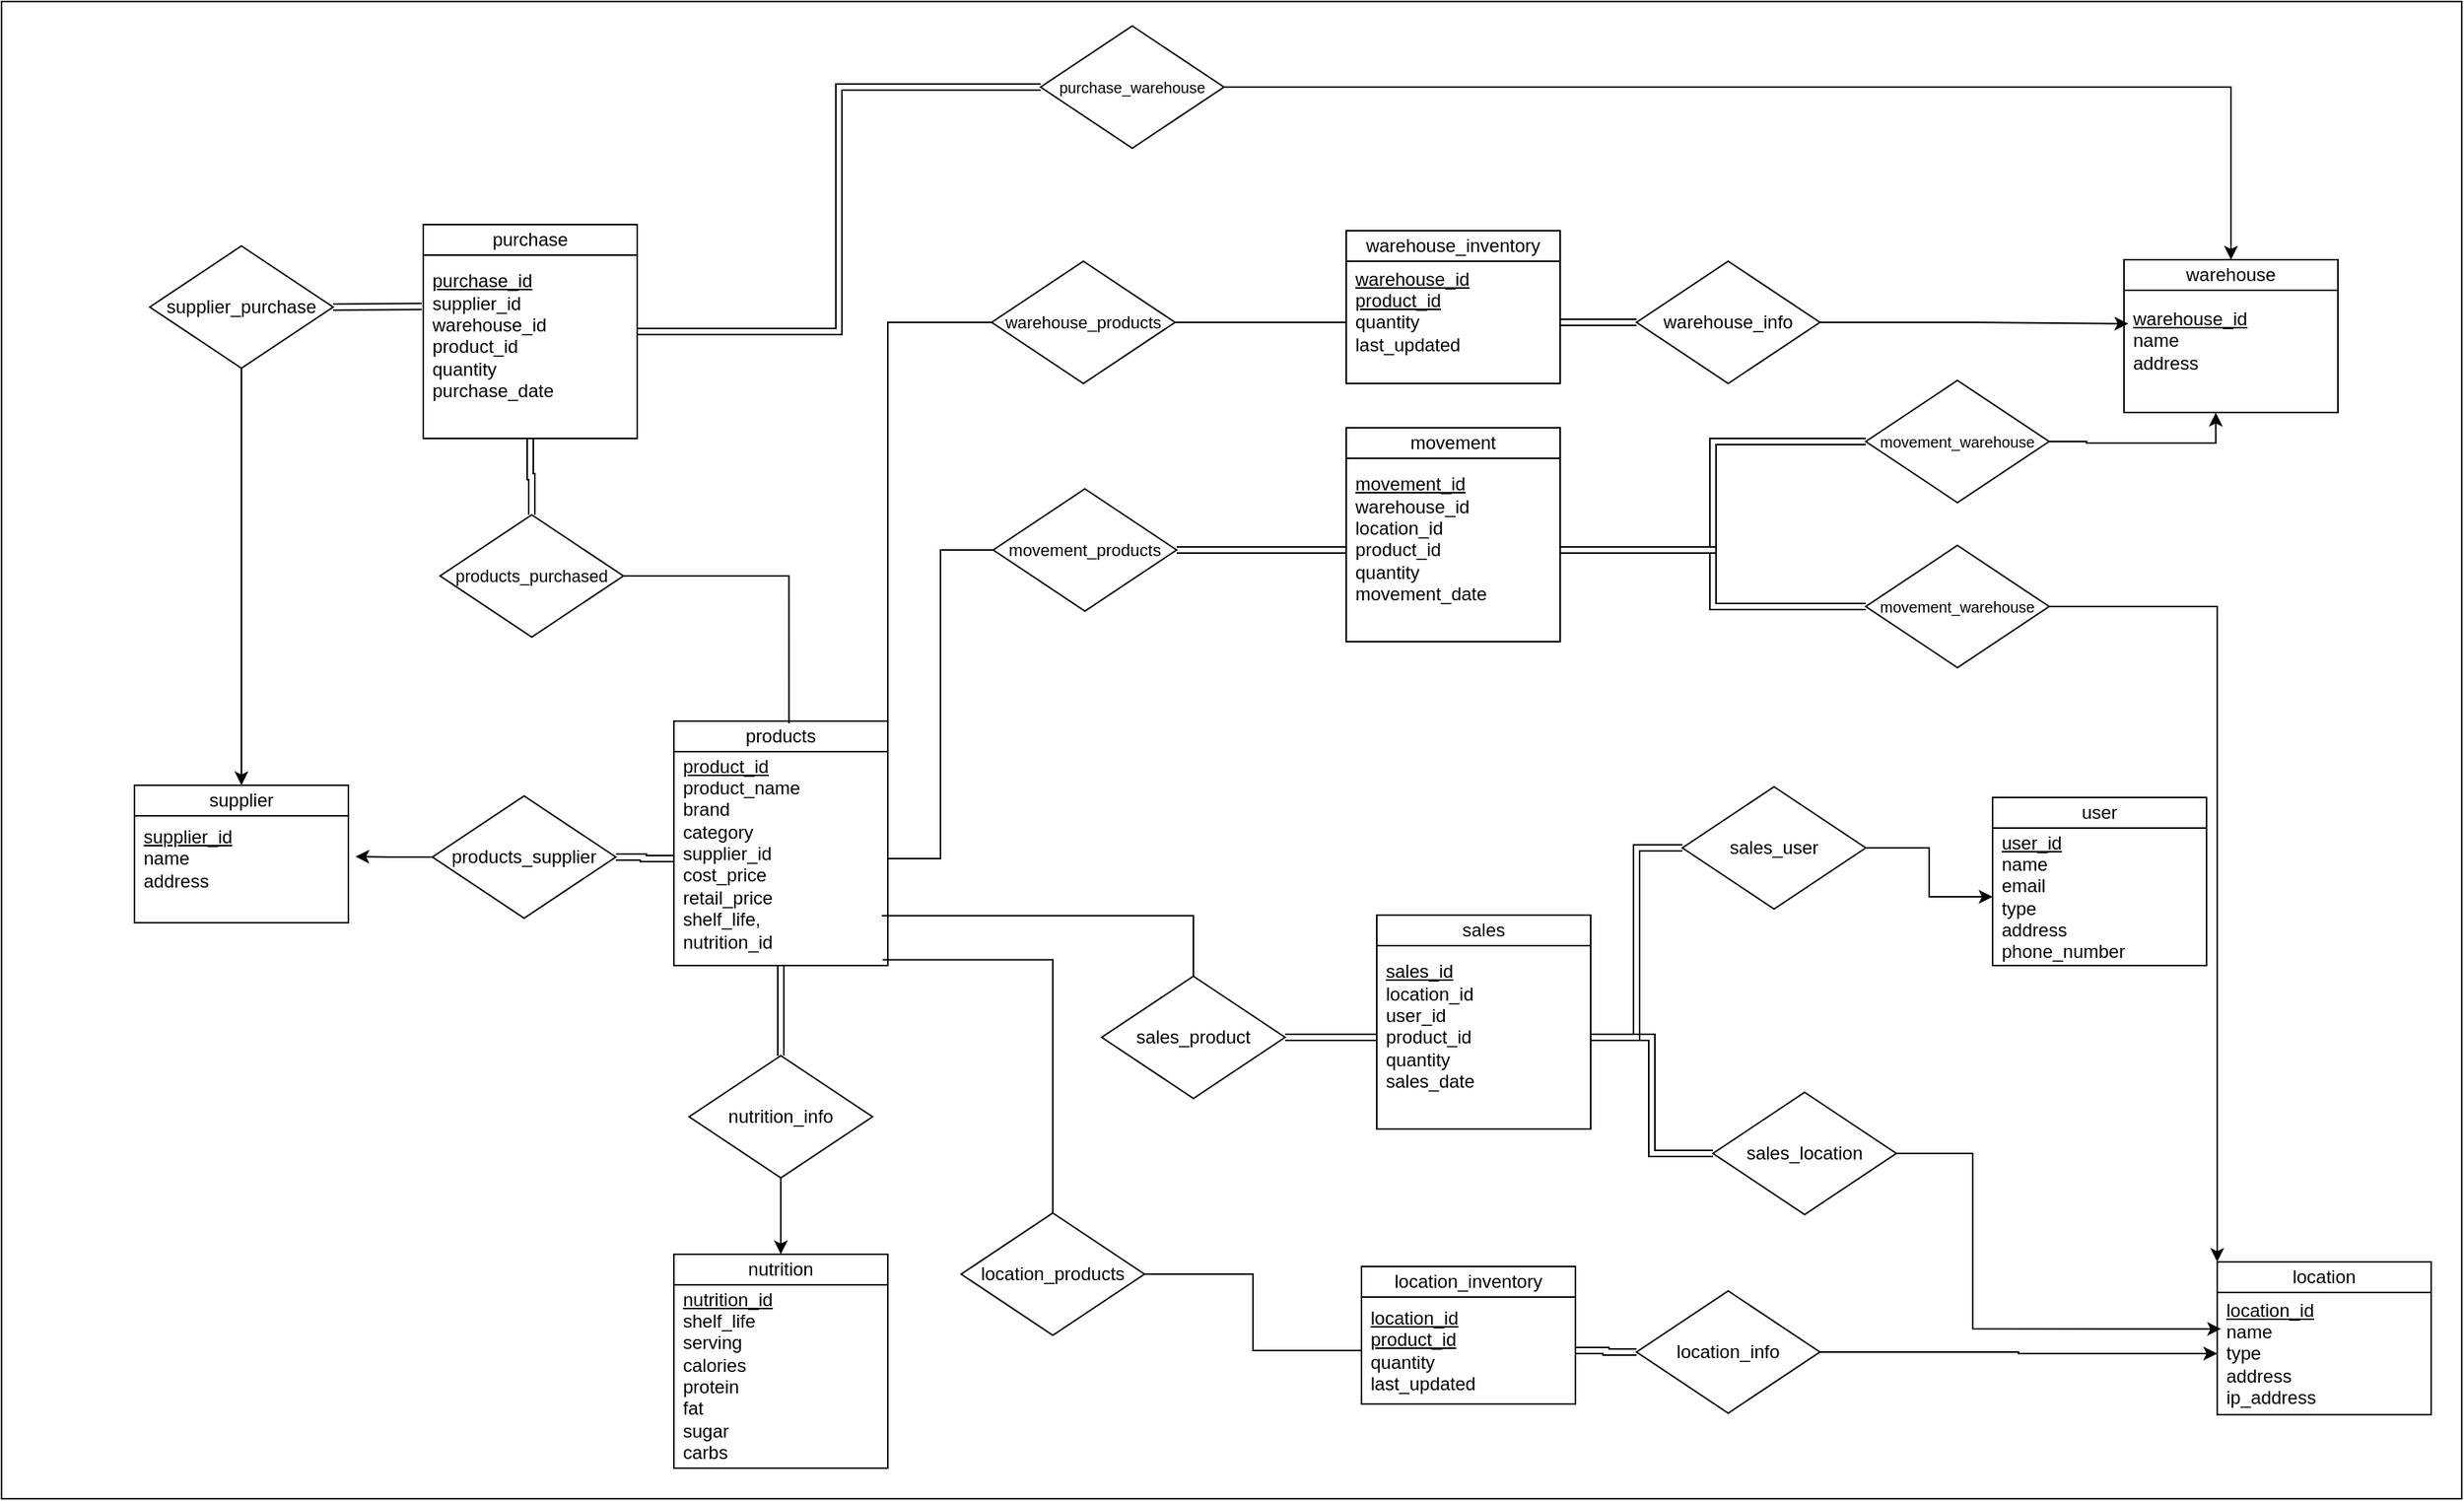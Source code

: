 <mxfile version="24.8.6">
  <diagram id="R2lEEEUBdFMjLlhIrx00" name="Page-1">
    <mxGraphModel dx="3813" dy="1569" grid="1" gridSize="10" guides="1" tooltips="1" connect="1" arrows="1" fold="1" page="1" pageScale="1" pageWidth="850" pageHeight="1100" math="0" shadow="0" extFonts="Permanent Marker^https://fonts.googleapis.com/css?family=Permanent+Marker">
      <root>
        <mxCell id="0" />
        <mxCell id="1" parent="0" />
        <mxCell id="z2-AAqR7datLfCW1ZJ1K-5" value="" style="rounded=0;whiteSpace=wrap;html=1;fillColor=none;" vertex="1" parent="1">
          <mxGeometry x="-390" y="10" width="1610" height="980" as="geometry" />
        </mxCell>
        <mxCell id="M1cJuR4M6LPj80I8JZXZ-1" value="supplier" style="swimlane;fontStyle=0;childLayout=stackLayout;horizontal=1;startSize=20;horizontalStack=0;resizeParent=1;resizeParentMax=0;resizeLast=0;collapsible=1;marginBottom=0;whiteSpace=wrap;html=1;spacing=2;" parent="1" vertex="1">
          <mxGeometry x="-303" y="523" width="140" height="90" as="geometry" />
        </mxCell>
        <mxCell id="M1cJuR4M6LPj80I8JZXZ-2" value="&lt;u&gt;supplier_id&lt;/u&gt;&lt;div&gt;name&lt;/div&gt;&lt;div&gt;address&lt;/div&gt;&lt;div&gt;&lt;br&gt;&lt;/div&gt;" style="text;strokeColor=none;fillColor=none;align=left;verticalAlign=middle;spacingLeft=4;spacingRight=4;overflow=hidden;points=[[0,0.5],[1,0.5]];portConstraint=eastwest;rotatable=0;whiteSpace=wrap;html=1;spacing=2;" parent="M1cJuR4M6LPj80I8JZXZ-1" vertex="1">
          <mxGeometry y="20" width="140" height="70" as="geometry" />
        </mxCell>
        <mxCell id="M1cJuR4M6LPj80I8JZXZ-3" value="warehouse_inventory" style="swimlane;fontStyle=0;childLayout=stackLayout;horizontal=1;startSize=20;horizontalStack=0;resizeParent=1;resizeParentMax=0;resizeLast=0;collapsible=1;marginBottom=0;whiteSpace=wrap;html=1;spacing=2;" parent="1" vertex="1">
          <mxGeometry x="490" y="160" width="140" height="100" as="geometry" />
        </mxCell>
        <mxCell id="M1cJuR4M6LPj80I8JZXZ-4" value="&lt;u&gt;warehouse_id&lt;/u&gt;&lt;div&gt;&lt;u&gt;product_id&lt;/u&gt;&lt;/div&gt;&lt;div&gt;quantity&lt;/div&gt;&lt;div&gt;last_updated&lt;/div&gt;&lt;div&gt;&lt;br&gt;&lt;/div&gt;" style="text;strokeColor=none;fillColor=none;align=left;verticalAlign=middle;spacingLeft=4;spacingRight=4;overflow=hidden;points=[[0,0.5],[1,0.5]];portConstraint=eastwest;rotatable=0;whiteSpace=wrap;html=1;spacing=2;" parent="M1cJuR4M6LPj80I8JZXZ-3" vertex="1">
          <mxGeometry y="20" width="140" height="80" as="geometry" />
        </mxCell>
        <mxCell id="M1cJuR4M6LPj80I8JZXZ-57" style="edgeStyle=orthogonalEdgeStyle;rounded=0;orthogonalLoop=1;jettySize=auto;html=1;entryX=0.5;entryY=0;entryDx=0;entryDy=0;shape=link;" parent="1" source="M1cJuR4M6LPj80I8JZXZ-5" target="M1cJuR4M6LPj80I8JZXZ-22" edge="1">
          <mxGeometry relative="1" as="geometry" />
        </mxCell>
        <mxCell id="M1cJuR4M6LPj80I8JZXZ-5" value="products" style="swimlane;fontStyle=0;childLayout=stackLayout;horizontal=1;startSize=20;horizontalStack=0;resizeParent=1;resizeParentMax=0;resizeLast=0;collapsible=1;marginBottom=0;whiteSpace=wrap;html=1;spacing=2;" parent="1" vertex="1">
          <mxGeometry x="50" y="481" width="140" height="160" as="geometry" />
        </mxCell>
        <mxCell id="M1cJuR4M6LPj80I8JZXZ-6" value="&lt;div&gt;&lt;span&gt;&lt;/span&gt;&lt;span&gt;&lt;/span&gt;&lt;span style=&quot;white-space: pre-wrap;&quot;&gt;&lt;u&gt;product_id&lt;br&gt;&lt;/u&gt;product_name&lt;br&gt;brand&lt;br&gt;category&lt;br&gt;supplier_id&lt;br&gt;cost_price&lt;br&gt;retail_price&lt;br&gt;shelf_life,&lt;br&gt;nutrition_id&lt;br&gt;&lt;br&gt;&lt;/span&gt;&lt;/div&gt;" style="text;strokeColor=none;fillColor=none;align=left;verticalAlign=middle;spacingLeft=4;spacingRight=4;overflow=hidden;points=[[0,0.5],[1,0.5]];portConstraint=eastwest;rotatable=0;whiteSpace=wrap;html=1;spacing=2;" parent="M1cJuR4M6LPj80I8JZXZ-5" vertex="1">
          <mxGeometry y="20" width="140" height="140" as="geometry" />
        </mxCell>
        <mxCell id="M1cJuR4M6LPj80I8JZXZ-7" value="location_inventory" style="swimlane;fontStyle=0;childLayout=stackLayout;horizontal=1;startSize=20;horizontalStack=0;resizeParent=1;resizeParentMax=0;resizeLast=0;collapsible=1;marginBottom=0;whiteSpace=wrap;html=1;spacing=2;" parent="1" vertex="1">
          <mxGeometry x="500" y="838" width="140" height="90" as="geometry" />
        </mxCell>
        <mxCell id="M1cJuR4M6LPj80I8JZXZ-8" value="&lt;div&gt;&lt;span&gt;&lt;/span&gt;&lt;span&gt;&lt;/span&gt;&lt;span&gt;&lt;/span&gt;&lt;span style=&quot;white-space: pre-wrap;&quot;&gt;&lt;u&gt;location_id&lt;br&gt;product_id&lt;br&gt;&lt;/u&gt;quantity&lt;br&gt;last_updated&lt;br&gt;&lt;/span&gt;&lt;/div&gt;" style="text;strokeColor=none;fillColor=none;align=left;verticalAlign=middle;spacingLeft=4;spacingRight=4;overflow=hidden;points=[[0,0.5],[1,0.5]];portConstraint=eastwest;rotatable=0;whiteSpace=wrap;html=1;spacing=2;" parent="M1cJuR4M6LPj80I8JZXZ-7" vertex="1">
          <mxGeometry y="20" width="140" height="70" as="geometry" />
        </mxCell>
        <mxCell id="M1cJuR4M6LPj80I8JZXZ-9" value="warehouse" style="swimlane;fontStyle=0;childLayout=stackLayout;horizontal=1;startSize=20;horizontalStack=0;resizeParent=1;resizeParentMax=0;resizeLast=0;collapsible=1;marginBottom=0;whiteSpace=wrap;html=1;spacing=2;" parent="1" vertex="1">
          <mxGeometry x="999" y="179" width="140" height="100" as="geometry" />
        </mxCell>
        <mxCell id="M1cJuR4M6LPj80I8JZXZ-10" value="&lt;u&gt;warehouse_id&lt;/u&gt;&lt;div&gt;name&lt;/div&gt;&lt;div&gt;address&lt;/div&gt;&lt;div&gt;&lt;br&gt;&lt;/div&gt;" style="text;strokeColor=none;fillColor=none;align=left;verticalAlign=middle;spacingLeft=4;spacingRight=4;overflow=hidden;points=[[0,0.5],[1,0.5]];portConstraint=eastwest;rotatable=0;whiteSpace=wrap;html=1;spacing=2;" parent="M1cJuR4M6LPj80I8JZXZ-9" vertex="1">
          <mxGeometry y="20" width="140" height="80" as="geometry" />
        </mxCell>
        <mxCell id="M1cJuR4M6LPj80I8JZXZ-11" value="location" style="swimlane;fontStyle=0;childLayout=stackLayout;horizontal=1;startSize=20;horizontalStack=0;resizeParent=1;resizeParentMax=0;resizeLast=0;collapsible=1;marginBottom=0;whiteSpace=wrap;html=1;spacing=2;" parent="1" vertex="1">
          <mxGeometry x="1060" y="835" width="140" height="100" as="geometry" />
        </mxCell>
        <mxCell id="M1cJuR4M6LPj80I8JZXZ-12" value="&lt;u&gt;location_id&lt;/u&gt;&lt;div&gt;name&lt;/div&gt;&lt;div&gt;type&lt;/div&gt;&lt;div&gt;address&lt;/div&gt;&lt;div&gt;ip_address&lt;/div&gt;" style="text;strokeColor=none;fillColor=none;align=left;verticalAlign=middle;spacingLeft=4;spacingRight=4;overflow=hidden;points=[[0,0.5],[1,0.5]];portConstraint=eastwest;rotatable=0;whiteSpace=wrap;html=1;spacing=2;" parent="M1cJuR4M6LPj80I8JZXZ-11" vertex="1">
          <mxGeometry y="20" width="140" height="80" as="geometry" />
        </mxCell>
        <mxCell id="M1cJuR4M6LPj80I8JZXZ-13" value="user" style="swimlane;fontStyle=0;childLayout=stackLayout;horizontal=1;startSize=20;horizontalStack=0;resizeParent=1;resizeParentMax=0;resizeLast=0;collapsible=1;marginBottom=0;whiteSpace=wrap;html=1;spacing=2;" parent="1" vertex="1">
          <mxGeometry x="913" y="531" width="140" height="110" as="geometry" />
        </mxCell>
        <mxCell id="M1cJuR4M6LPj80I8JZXZ-14" value="&lt;u&gt;user_id&lt;/u&gt;&lt;div&gt;name&lt;/div&gt;&lt;div&gt;email&lt;/div&gt;&lt;div&gt;type&lt;/div&gt;&lt;div&gt;address&lt;/div&gt;&lt;div&gt;phone_number&lt;/div&gt;" style="text;strokeColor=none;fillColor=none;align=left;verticalAlign=middle;spacingLeft=4;spacingRight=4;overflow=hidden;points=[[0,0.5],[1,0.5]];portConstraint=eastwest;rotatable=0;whiteSpace=wrap;html=1;spacing=2;" parent="M1cJuR4M6LPj80I8JZXZ-13" vertex="1">
          <mxGeometry y="20" width="140" height="90" as="geometry" />
        </mxCell>
        <mxCell id="M1cJuR4M6LPj80I8JZXZ-15" value="nutrition" style="swimlane;fontStyle=0;childLayout=stackLayout;horizontal=1;startSize=20;horizontalStack=0;resizeParent=1;resizeParentMax=0;resizeLast=0;collapsible=1;marginBottom=0;whiteSpace=wrap;html=1;spacing=2;" parent="1" vertex="1">
          <mxGeometry x="50" y="830" width="140" height="140" as="geometry" />
        </mxCell>
        <mxCell id="M1cJuR4M6LPj80I8JZXZ-16" value="&lt;u&gt;nutrition_id&lt;/u&gt;&lt;div&gt;shelf_life&lt;/div&gt;&lt;div&gt;serving&lt;/div&gt;&lt;div&gt;calories&lt;/div&gt;&lt;div&gt;protein&lt;/div&gt;&lt;div&gt;fat&lt;/div&gt;&lt;div&gt;sugar&lt;/div&gt;&lt;div&gt;carbs&lt;/div&gt;&lt;div&gt;&lt;br&gt;&lt;/div&gt;&lt;div&gt;&lt;br&gt;&lt;/div&gt;" style="text;strokeColor=none;fillColor=none;align=left;verticalAlign=middle;spacingLeft=4;spacingRight=4;overflow=hidden;points=[[0,0.5],[1,0.5]];portConstraint=eastwest;rotatable=0;whiteSpace=wrap;html=1;spacing=2;" parent="M1cJuR4M6LPj80I8JZXZ-15" vertex="1">
          <mxGeometry y="20" width="140" height="120" as="geometry" />
        </mxCell>
        <mxCell id="M1cJuR4M6LPj80I8JZXZ-67" style="edgeStyle=orthogonalEdgeStyle;rounded=0;orthogonalLoop=1;jettySize=auto;html=1;entryX=0.5;entryY=0;entryDx=0;entryDy=0;exitX=0.5;exitY=1;exitDx=0;exitDy=0;exitPerimeter=0;" parent="1" source="M1cJuR4M6LPj80I8JZXZ-20" target="M1cJuR4M6LPj80I8JZXZ-1" edge="1">
          <mxGeometry relative="1" as="geometry">
            <mxPoint x="-228" y="250" as="sourcePoint" />
            <mxPoint x="-233" y="523" as="targetPoint" />
          </mxGeometry>
        </mxCell>
        <mxCell id="M1cJuR4M6LPj80I8JZXZ-20" value="supplier_purchase" style="rhombus;whiteSpace=wrap;html=1;" parent="1" vertex="1">
          <mxGeometry x="-293" y="170" width="120" height="80" as="geometry" />
        </mxCell>
        <mxCell id="M1cJuR4M6LPj80I8JZXZ-58" style="edgeStyle=orthogonalEdgeStyle;rounded=0;orthogonalLoop=1;jettySize=auto;html=1;entryX=0.5;entryY=0;entryDx=0;entryDy=0;" parent="1" source="M1cJuR4M6LPj80I8JZXZ-22" target="M1cJuR4M6LPj80I8JZXZ-15" edge="1">
          <mxGeometry relative="1" as="geometry" />
        </mxCell>
        <mxCell id="M1cJuR4M6LPj80I8JZXZ-22" value="nutrition_info" style="rhombus;whiteSpace=wrap;html=1;" parent="1" vertex="1">
          <mxGeometry x="60" y="700" width="120" height="80" as="geometry" />
        </mxCell>
        <mxCell id="M1cJuR4M6LPj80I8JZXZ-24" value="warehouse_info" style="rhombus;whiteSpace=wrap;html=1;" parent="1" vertex="1">
          <mxGeometry x="680" y="180" width="120" height="80" as="geometry" />
        </mxCell>
        <mxCell id="mIFWNlDHHsfMtyNEvNPU-16" style="edgeStyle=orthogonalEdgeStyle;rounded=0;orthogonalLoop=1;jettySize=auto;html=1;" parent="1" source="M1cJuR4M6LPj80I8JZXZ-25" target="M1cJuR4M6LPj80I8JZXZ-12" edge="1">
          <mxGeometry relative="1" as="geometry" />
        </mxCell>
        <mxCell id="M1cJuR4M6LPj80I8JZXZ-25" value="location_info" style="rhombus;whiteSpace=wrap;html=1;" parent="1" vertex="1">
          <mxGeometry x="680" y="854" width="120" height="80" as="geometry" />
        </mxCell>
        <mxCell id="M1cJuR4M6LPj80I8JZXZ-33" value="sales_product" style="rhombus;whiteSpace=wrap;html=1;" parent="1" vertex="1">
          <mxGeometry x="330" y="648" width="120" height="80" as="geometry" />
        </mxCell>
        <mxCell id="M1cJuR4M6LPj80I8JZXZ-36" style="edgeStyle=orthogonalEdgeStyle;rounded=0;orthogonalLoop=1;jettySize=auto;html=1;exitX=1;exitY=0.5;exitDx=0;exitDy=0;entryX=0.02;entryY=0.274;entryDx=0;entryDy=0;entryPerimeter=0;" parent="1" source="M1cJuR4M6LPj80I8JZXZ-24" target="M1cJuR4M6LPj80I8JZXZ-10" edge="1">
          <mxGeometry relative="1" as="geometry" />
        </mxCell>
        <mxCell id="M1cJuR4M6LPj80I8JZXZ-60" style="edgeStyle=orthogonalEdgeStyle;rounded=0;orthogonalLoop=1;jettySize=auto;html=1;entryX=0.5;entryY=0;entryDx=0;entryDy=0;endArrow=none;endFill=0;shape=link;" parent="1" source="M1cJuR4M6LPj80I8JZXZ-37" target="M1cJuR4M6LPj80I8JZXZ-59" edge="1">
          <mxGeometry relative="1" as="geometry" />
        </mxCell>
        <mxCell id="mIFWNlDHHsfMtyNEvNPU-23" style="edgeStyle=orthogonalEdgeStyle;rounded=0;orthogonalLoop=1;jettySize=auto;html=1;entryX=0;entryY=0.5;entryDx=0;entryDy=0;shape=link;" parent="1" source="M1cJuR4M6LPj80I8JZXZ-37" target="M1cJuR4M6LPj80I8JZXZ-48" edge="1">
          <mxGeometry relative="1" as="geometry" />
        </mxCell>
        <mxCell id="M1cJuR4M6LPj80I8JZXZ-37" value="purchase" style="swimlane;fontStyle=0;childLayout=stackLayout;horizontal=1;startSize=20;horizontalStack=0;resizeParent=1;resizeParentMax=0;resizeLast=0;collapsible=1;marginBottom=0;whiteSpace=wrap;html=1;spacing=2;" parent="1" vertex="1">
          <mxGeometry x="-114" y="156" width="140" height="140" as="geometry" />
        </mxCell>
        <mxCell id="M1cJuR4M6LPj80I8JZXZ-38" value="&lt;u&gt;purchase_id&lt;/u&gt;&lt;div&gt;supplier_id&lt;/div&gt;&lt;div&gt;warehouse_id&lt;/div&gt;&lt;div&gt;product_id&lt;/div&gt;&lt;div&gt;quantity&lt;/div&gt;&lt;div&gt;purchase_date&lt;/div&gt;&lt;div&gt;&lt;br&gt;&lt;/div&gt;" style="text;strokeColor=none;fillColor=none;align=left;verticalAlign=middle;spacingLeft=4;spacingRight=4;overflow=hidden;points=[[0,0.5],[1,0.5]];portConstraint=eastwest;rotatable=0;whiteSpace=wrap;html=1;spacing=2;" parent="M1cJuR4M6LPj80I8JZXZ-37" vertex="1">
          <mxGeometry y="20" width="140" height="120" as="geometry" />
        </mxCell>
        <mxCell id="M1cJuR4M6LPj80I8JZXZ-41" value="sales" style="swimlane;fontStyle=0;childLayout=stackLayout;horizontal=1;startSize=20;horizontalStack=0;resizeParent=1;resizeParentMax=0;resizeLast=0;collapsible=1;marginBottom=0;whiteSpace=wrap;html=1;spacing=2;" parent="1" vertex="1">
          <mxGeometry x="510" y="608" width="140" height="140" as="geometry" />
        </mxCell>
        <mxCell id="M1cJuR4M6LPj80I8JZXZ-42" value="&lt;u&gt;sales_id&lt;/u&gt;&lt;div&gt;location_id&lt;/div&gt;&lt;div&gt;user_id&lt;/div&gt;&lt;div&gt;product_id&lt;/div&gt;&lt;div&gt;quantity&lt;/div&gt;&lt;div&gt;sales_date&lt;/div&gt;&lt;div&gt;&lt;br&gt;&lt;/div&gt;" style="text;strokeColor=none;fillColor=none;align=left;verticalAlign=middle;spacingLeft=4;spacingRight=4;overflow=hidden;points=[[0,0.5],[1,0.5]];portConstraint=eastwest;rotatable=0;whiteSpace=wrap;html=1;spacing=2;" parent="M1cJuR4M6LPj80I8JZXZ-41" vertex="1">
          <mxGeometry y="20" width="140" height="120" as="geometry" />
        </mxCell>
        <mxCell id="M1cJuR4M6LPj80I8JZXZ-47" value="" style="endArrow=classic;html=1;rounded=0;entryX=1;entryY=0.5;entryDx=0;entryDy=0;exitX=-0.007;exitY=0.28;exitDx=0;exitDy=0;exitPerimeter=0;shape=link;" parent="1" source="M1cJuR4M6LPj80I8JZXZ-38" target="M1cJuR4M6LPj80I8JZXZ-20" edge="1">
          <mxGeometry width="50" height="50" relative="1" as="geometry">
            <mxPoint x="-30" y="210" as="sourcePoint" />
            <mxPoint x="80" y="380" as="targetPoint" />
          </mxGeometry>
        </mxCell>
        <mxCell id="M1cJuR4M6LPj80I8JZXZ-52" style="edgeStyle=orthogonalEdgeStyle;rounded=0;orthogonalLoop=1;jettySize=auto;html=1;entryX=0.5;entryY=0;entryDx=0;entryDy=0;" parent="1" source="M1cJuR4M6LPj80I8JZXZ-48" target="M1cJuR4M6LPj80I8JZXZ-9" edge="1">
          <mxGeometry relative="1" as="geometry" />
        </mxCell>
        <mxCell id="M1cJuR4M6LPj80I8JZXZ-48" value="&lt;font style=&quot;font-size: 10px;&quot;&gt;purchase_warehouse&lt;/font&gt;" style="rhombus;whiteSpace=wrap;html=1;" parent="1" vertex="1">
          <mxGeometry x="290" y="26" width="120" height="80" as="geometry" />
        </mxCell>
        <mxCell id="M1cJuR4M6LPj80I8JZXZ-50" style="edgeStyle=orthogonalEdgeStyle;rounded=0;orthogonalLoop=1;jettySize=auto;html=1;entryX=0;entryY=0.5;entryDx=0;entryDy=0;shape=link;" parent="1" source="M1cJuR4M6LPj80I8JZXZ-4" target="M1cJuR4M6LPj80I8JZXZ-24" edge="1">
          <mxGeometry relative="1" as="geometry" />
        </mxCell>
        <mxCell id="M1cJuR4M6LPj80I8JZXZ-59" value="&lt;font style=&quot;font-size: 11px;&quot;&gt;products_purchased&lt;/font&gt;" style="rhombus;whiteSpace=wrap;html=1;" parent="1" vertex="1">
          <mxGeometry x="-103" y="346" width="120" height="80" as="geometry" />
        </mxCell>
        <mxCell id="M1cJuR4M6LPj80I8JZXZ-63" value="products_supplier" style="rhombus;whiteSpace=wrap;html=1;" parent="1" vertex="1">
          <mxGeometry x="-108" y="530" width="120" height="80" as="geometry" />
        </mxCell>
        <mxCell id="M1cJuR4M6LPj80I8JZXZ-64" style="edgeStyle=orthogonalEdgeStyle;rounded=0;orthogonalLoop=1;jettySize=auto;html=1;entryX=1;entryY=0.5;entryDx=0;entryDy=0;endArrow=none;endFill=0;shape=link;" parent="1" source="M1cJuR4M6LPj80I8JZXZ-6" target="M1cJuR4M6LPj80I8JZXZ-63" edge="1">
          <mxGeometry relative="1" as="geometry" />
        </mxCell>
        <mxCell id="M1cJuR4M6LPj80I8JZXZ-65" style="edgeStyle=orthogonalEdgeStyle;rounded=0;orthogonalLoop=1;jettySize=auto;html=1;entryX=1.033;entryY=0.381;entryDx=0;entryDy=0;entryPerimeter=0;" parent="1" source="M1cJuR4M6LPj80I8JZXZ-63" target="M1cJuR4M6LPj80I8JZXZ-2" edge="1">
          <mxGeometry relative="1" as="geometry" />
        </mxCell>
        <mxCell id="M1cJuR4M6LPj80I8JZXZ-68" style="edgeStyle=orthogonalEdgeStyle;rounded=0;orthogonalLoop=1;jettySize=auto;html=1;entryX=0.538;entryY=0.009;entryDx=0;entryDy=0;entryPerimeter=0;endArrow=none;endFill=0;" parent="1" source="M1cJuR4M6LPj80I8JZXZ-59" target="M1cJuR4M6LPj80I8JZXZ-5" edge="1">
          <mxGeometry relative="1" as="geometry" />
        </mxCell>
        <mxCell id="M1cJuR4M6LPj80I8JZXZ-73" style="edgeStyle=orthogonalEdgeStyle;rounded=0;orthogonalLoop=1;jettySize=auto;html=1;entryX=1;entryY=0;entryDx=0;entryDy=0;endArrow=none;endFill=0;" parent="1" source="M1cJuR4M6LPj80I8JZXZ-70" target="M1cJuR4M6LPj80I8JZXZ-5" edge="1">
          <mxGeometry relative="1" as="geometry" />
        </mxCell>
        <mxCell id="M1cJuR4M6LPj80I8JZXZ-70" value="&lt;font style=&quot;font-size: 11px;&quot;&gt;warehouse_products&lt;/font&gt;" style="rhombus;whiteSpace=wrap;html=1;" parent="1" vertex="1">
          <mxGeometry x="258" y="180" width="120" height="80" as="geometry" />
        </mxCell>
        <mxCell id="M1cJuR4M6LPj80I8JZXZ-72" style="edgeStyle=orthogonalEdgeStyle;rounded=0;orthogonalLoop=1;jettySize=auto;html=1;exitX=0.5;exitY=1;exitDx=0;exitDy=0;" parent="1" source="M1cJuR4M6LPj80I8JZXZ-70" target="M1cJuR4M6LPj80I8JZXZ-70" edge="1">
          <mxGeometry relative="1" as="geometry" />
        </mxCell>
        <mxCell id="M1cJuR4M6LPj80I8JZXZ-74" value="location_products" style="rhombus;whiteSpace=wrap;html=1;" parent="1" vertex="1">
          <mxGeometry x="238" y="803" width="120" height="80" as="geometry" />
        </mxCell>
        <mxCell id="M1cJuR4M6LPj80I8JZXZ-79" style="edgeStyle=orthogonalEdgeStyle;rounded=0;orthogonalLoop=1;jettySize=auto;html=1;entryX=1;entryY=0.5;entryDx=0;entryDy=0;endArrow=none;endFill=0;" parent="1" source="M1cJuR4M6LPj80I8JZXZ-8" target="M1cJuR4M6LPj80I8JZXZ-74" edge="1">
          <mxGeometry relative="1" as="geometry" />
        </mxCell>
        <mxCell id="M1cJuR4M6LPj80I8JZXZ-80" style="edgeStyle=orthogonalEdgeStyle;rounded=0;orthogonalLoop=1;jettySize=auto;html=1;entryX=0;entryY=0.5;entryDx=0;entryDy=0;shape=link;" parent="1" source="M1cJuR4M6LPj80I8JZXZ-8" target="M1cJuR4M6LPj80I8JZXZ-25" edge="1">
          <mxGeometry relative="1" as="geometry" />
        </mxCell>
        <mxCell id="M1cJuR4M6LPj80I8JZXZ-81" value="movement" style="swimlane;fontStyle=0;childLayout=stackLayout;horizontal=1;startSize=20;horizontalStack=0;resizeParent=1;resizeParentMax=0;resizeLast=0;collapsible=1;marginBottom=0;whiteSpace=wrap;html=1;spacing=2;" parent="1" vertex="1">
          <mxGeometry x="490" y="289" width="140" height="140" as="geometry" />
        </mxCell>
        <mxCell id="M1cJuR4M6LPj80I8JZXZ-82" value="&lt;u&gt;movement_id&lt;/u&gt;&lt;div&gt;warehouse_id&lt;/div&gt;&lt;div&gt;location_id&lt;/div&gt;&lt;div&gt;product_id&lt;/div&gt;&lt;div&gt;quantity&lt;/div&gt;&lt;div&gt;movement_date&lt;/div&gt;&lt;div&gt;&lt;br&gt;&lt;/div&gt;" style="text;strokeColor=none;fillColor=none;align=left;verticalAlign=middle;spacingLeft=4;spacingRight=4;overflow=hidden;points=[[0,0.5],[1,0.5]];portConstraint=eastwest;rotatable=0;whiteSpace=wrap;html=1;spacing=2;" parent="M1cJuR4M6LPj80I8JZXZ-81" vertex="1">
          <mxGeometry y="20" width="140" height="120" as="geometry" />
        </mxCell>
        <mxCell id="M1cJuR4M6LPj80I8JZXZ-83" value="&lt;font style=&quot;font-size: 10px;&quot;&gt;movement_warehouse&lt;/font&gt;" style="rhombus;whiteSpace=wrap;html=1;" parent="1" vertex="1">
          <mxGeometry x="830" y="258" width="120" height="80" as="geometry" />
        </mxCell>
        <mxCell id="mIFWNlDHHsfMtyNEvNPU-5" style="edgeStyle=orthogonalEdgeStyle;rounded=0;orthogonalLoop=1;jettySize=auto;html=1;entryX=0;entryY=0;entryDx=0;entryDy=0;" parent="1" source="mIFWNlDHHsfMtyNEvNPU-2" target="M1cJuR4M6LPj80I8JZXZ-11" edge="1">
          <mxGeometry relative="1" as="geometry" />
        </mxCell>
        <mxCell id="mIFWNlDHHsfMtyNEvNPU-2" value="&lt;font style=&quot;font-size: 10px;&quot;&gt;movement_warehouse&lt;/font&gt;" style="rhombus;whiteSpace=wrap;html=1;" parent="1" vertex="1">
          <mxGeometry x="830" y="366" width="120" height="80" as="geometry" />
        </mxCell>
        <mxCell id="mIFWNlDHHsfMtyNEvNPU-9" style="edgeStyle=orthogonalEdgeStyle;rounded=0;orthogonalLoop=1;jettySize=auto;html=1;entryX=0;entryY=0.5;entryDx=0;entryDy=0;shape=link;" parent="1" source="M1cJuR4M6LPj80I8JZXZ-82" target="M1cJuR4M6LPj80I8JZXZ-83" edge="1">
          <mxGeometry relative="1" as="geometry" />
        </mxCell>
        <mxCell id="mIFWNlDHHsfMtyNEvNPU-10" style="edgeStyle=orthogonalEdgeStyle;rounded=0;orthogonalLoop=1;jettySize=auto;html=1;entryX=0;entryY=0.5;entryDx=0;entryDy=0;shape=link;" parent="1" source="M1cJuR4M6LPj80I8JZXZ-82" target="mIFWNlDHHsfMtyNEvNPU-2" edge="1">
          <mxGeometry relative="1" as="geometry" />
        </mxCell>
        <mxCell id="mIFWNlDHHsfMtyNEvNPU-14" style="edgeStyle=orthogonalEdgeStyle;rounded=0;orthogonalLoop=1;jettySize=auto;html=1;exitX=0;exitY=0.5;exitDx=0;exitDy=0;entryX=1;entryY=0.5;entryDx=0;entryDy=0;endArrow=none;endFill=0;" parent="1" source="mIFWNlDHHsfMtyNEvNPU-12" target="M1cJuR4M6LPj80I8JZXZ-6" edge="1">
          <mxGeometry relative="1" as="geometry" />
        </mxCell>
        <mxCell id="mIFWNlDHHsfMtyNEvNPU-12" value="&lt;font style=&quot;font-size: 11px;&quot;&gt;movement_products&lt;/font&gt;" style="rhombus;whiteSpace=wrap;html=1;" parent="1" vertex="1">
          <mxGeometry x="259" y="329" width="120" height="80" as="geometry" />
        </mxCell>
        <mxCell id="mIFWNlDHHsfMtyNEvNPU-18" style="edgeStyle=orthogonalEdgeStyle;rounded=0;orthogonalLoop=1;jettySize=auto;html=1;entryX=1;entryY=0.5;entryDx=0;entryDy=0;shape=link;" parent="1" source="M1cJuR4M6LPj80I8JZXZ-82" target="mIFWNlDHHsfMtyNEvNPU-12" edge="1">
          <mxGeometry relative="1" as="geometry" />
        </mxCell>
        <mxCell id="mIFWNlDHHsfMtyNEvNPU-19" style="edgeStyle=orthogonalEdgeStyle;rounded=0;orthogonalLoop=1;jettySize=auto;html=1;entryX=0.429;entryY=1.002;entryDx=0;entryDy=0;entryPerimeter=0;" parent="1" source="M1cJuR4M6LPj80I8JZXZ-83" target="M1cJuR4M6LPj80I8JZXZ-10" edge="1">
          <mxGeometry relative="1" as="geometry" />
        </mxCell>
        <mxCell id="mIFWNlDHHsfMtyNEvNPU-20" style="edgeStyle=orthogonalEdgeStyle;rounded=0;orthogonalLoop=1;jettySize=auto;html=1;entryX=1;entryY=0.5;entryDx=0;entryDy=0;endArrow=none;endFill=0;shape=link;" parent="1" source="M1cJuR4M6LPj80I8JZXZ-42" target="M1cJuR4M6LPj80I8JZXZ-33" edge="1">
          <mxGeometry relative="1" as="geometry" />
        </mxCell>
        <mxCell id="mIFWNlDHHsfMtyNEvNPU-21" style="edgeStyle=orthogonalEdgeStyle;rounded=0;orthogonalLoop=1;jettySize=auto;html=1;entryX=0.972;entryY=0.767;entryDx=0;entryDy=0;entryPerimeter=0;endArrow=none;endFill=0;" parent="1" source="M1cJuR4M6LPj80I8JZXZ-33" target="M1cJuR4M6LPj80I8JZXZ-6" edge="1">
          <mxGeometry relative="1" as="geometry" />
        </mxCell>
        <mxCell id="mIFWNlDHHsfMtyNEvNPU-25" style="edgeStyle=orthogonalEdgeStyle;rounded=0;orthogonalLoop=1;jettySize=auto;html=1;entryX=1;entryY=0.5;entryDx=0;entryDy=0;endArrow=none;endFill=0;" parent="1" source="M1cJuR4M6LPj80I8JZXZ-4" target="M1cJuR4M6LPj80I8JZXZ-70" edge="1">
          <mxGeometry relative="1" as="geometry" />
        </mxCell>
        <mxCell id="mIFWNlDHHsfMtyNEvNPU-27" style="edgeStyle=orthogonalEdgeStyle;rounded=0;orthogonalLoop=1;jettySize=auto;html=1;entryX=0.976;entryY=0.973;entryDx=0;entryDy=0;entryPerimeter=0;endArrow=none;endFill=0;" parent="1" source="M1cJuR4M6LPj80I8JZXZ-74" target="M1cJuR4M6LPj80I8JZXZ-6" edge="1">
          <mxGeometry relative="1" as="geometry" />
        </mxCell>
        <mxCell id="mIFWNlDHHsfMtyNEvNPU-33" style="edgeStyle=orthogonalEdgeStyle;rounded=0;orthogonalLoop=1;jettySize=auto;html=1;entryX=0;entryY=0.5;entryDx=0;entryDy=0;" parent="1" source="mIFWNlDHHsfMtyNEvNPU-28" target="M1cJuR4M6LPj80I8JZXZ-14" edge="1">
          <mxGeometry relative="1" as="geometry" />
        </mxCell>
        <mxCell id="mIFWNlDHHsfMtyNEvNPU-28" value="sales_user" style="rhombus;whiteSpace=wrap;html=1;" parent="1" vertex="1">
          <mxGeometry x="710" y="524" width="120" height="80" as="geometry" />
        </mxCell>
        <mxCell id="mIFWNlDHHsfMtyNEvNPU-29" value="sales_location" style="rhombus;whiteSpace=wrap;html=1;" parent="1" vertex="1">
          <mxGeometry x="730" y="724" width="120" height="80" as="geometry" />
        </mxCell>
        <mxCell id="mIFWNlDHHsfMtyNEvNPU-30" style="edgeStyle=orthogonalEdgeStyle;rounded=0;orthogonalLoop=1;jettySize=auto;html=1;entryX=0;entryY=0.5;entryDx=0;entryDy=0;shape=link;" parent="1" source="M1cJuR4M6LPj80I8JZXZ-42" target="mIFWNlDHHsfMtyNEvNPU-29" edge="1">
          <mxGeometry relative="1" as="geometry" />
        </mxCell>
        <mxCell id="mIFWNlDHHsfMtyNEvNPU-31" style="edgeStyle=orthogonalEdgeStyle;rounded=0;orthogonalLoop=1;jettySize=auto;html=1;entryX=0;entryY=0.5;entryDx=0;entryDy=0;endArrow=none;endFill=0;shape=link;" parent="1" source="M1cJuR4M6LPj80I8JZXZ-42" target="mIFWNlDHHsfMtyNEvNPU-28" edge="1">
          <mxGeometry relative="1" as="geometry" />
        </mxCell>
        <mxCell id="mIFWNlDHHsfMtyNEvNPU-32" style="edgeStyle=orthogonalEdgeStyle;rounded=0;orthogonalLoop=1;jettySize=auto;html=1;entryX=0.018;entryY=0.298;entryDx=0;entryDy=0;entryPerimeter=0;" parent="1" source="mIFWNlDHHsfMtyNEvNPU-29" target="M1cJuR4M6LPj80I8JZXZ-12" edge="1">
          <mxGeometry relative="1" as="geometry">
            <Array as="points">
              <mxPoint x="900" y="764" />
              <mxPoint x="900" y="879" />
            </Array>
          </mxGeometry>
        </mxCell>
      </root>
    </mxGraphModel>
  </diagram>
</mxfile>
